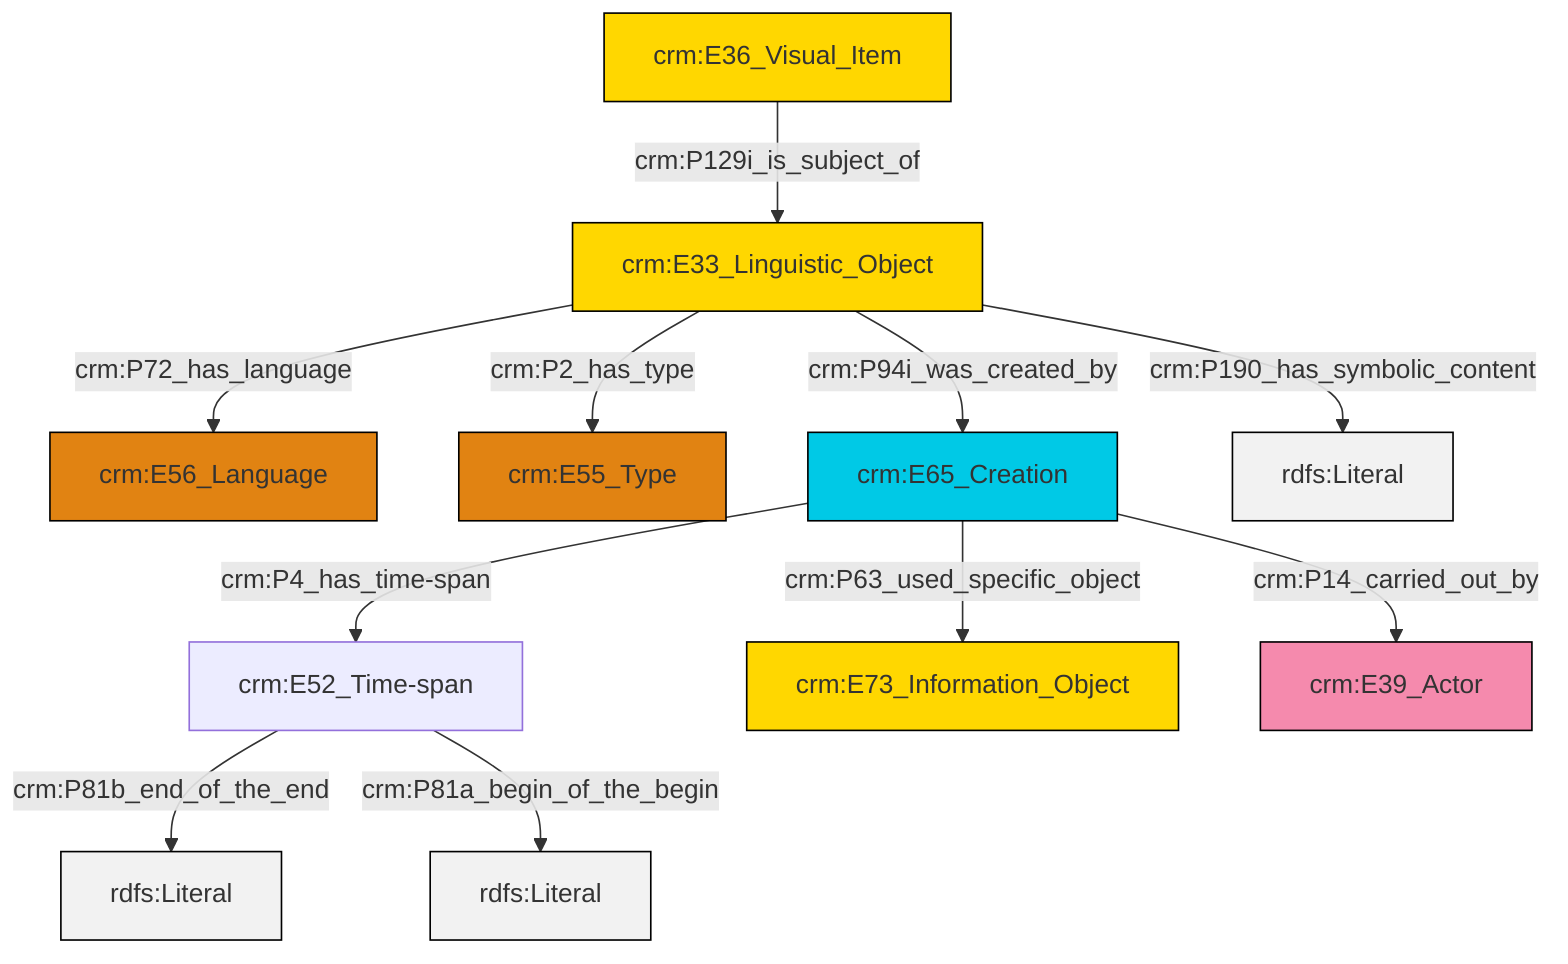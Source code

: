 graph TD
classDef Literal fill:#f2f2f2,stroke:#000000;
classDef CRM_Entity fill:#FFFFFF,stroke:#000000;
classDef Temporal_Entity fill:#00C9E6, stroke:#000000;
classDef Type fill:#E18312, stroke:#000000;
classDef Time-Span fill:#2C9C91, stroke:#000000;
classDef Appellation fill:#FFEB7F, stroke:#000000;
classDef Place fill:#008836, stroke:#000000;
classDef Persistent_Item fill:#B266B2, stroke:#000000;
classDef Conceptual_Object fill:#FFD700, stroke:#000000;
classDef Physical_Thing fill:#D2B48C, stroke:#000000;
classDef Actor fill:#f58aad, stroke:#000000;
classDef PC_Classes fill:#4ce600, stroke:#000000;
classDef Multi fill:#cccccc,stroke:#000000;

8["crm:E65_Creation"]:::Temporal_Entity -->|crm:P63_used_specific_object| 9["crm:E73_Information_Object"]:::Conceptual_Object
6["crm:E33_Linguistic_Object"]:::Conceptual_Object -->|crm:P94i_was_created_by| 8["crm:E65_Creation"]:::Temporal_Entity
6["crm:E33_Linguistic_Object"]:::Conceptual_Object -->|crm:P2_has_type| 4["crm:E55_Type"]:::Type
2["crm:E52_Time-span"]:::Default -->|crm:P81b_end_of_the_end| 13[rdfs:Literal]:::Literal
2["crm:E52_Time-span"]:::Default -->|crm:P81a_begin_of_the_begin| 14[rdfs:Literal]:::Literal
6["crm:E33_Linguistic_Object"]:::Conceptual_Object -->|crm:P190_has_symbolic_content| 15[rdfs:Literal]:::Literal
11["crm:E36_Visual_Item"]:::Conceptual_Object -->|crm:P129i_is_subject_of| 6["crm:E33_Linguistic_Object"]:::Conceptual_Object
8["crm:E65_Creation"]:::Temporal_Entity -->|crm:P4_has_time-span| 2["crm:E52_Time-span"]:::Default
8["crm:E65_Creation"]:::Temporal_Entity -->|crm:P14_carried_out_by| 17["crm:E39_Actor"]:::Actor
6["crm:E33_Linguistic_Object"]:::Conceptual_Object -->|crm:P72_has_language| 0["crm:E56_Language"]:::Type